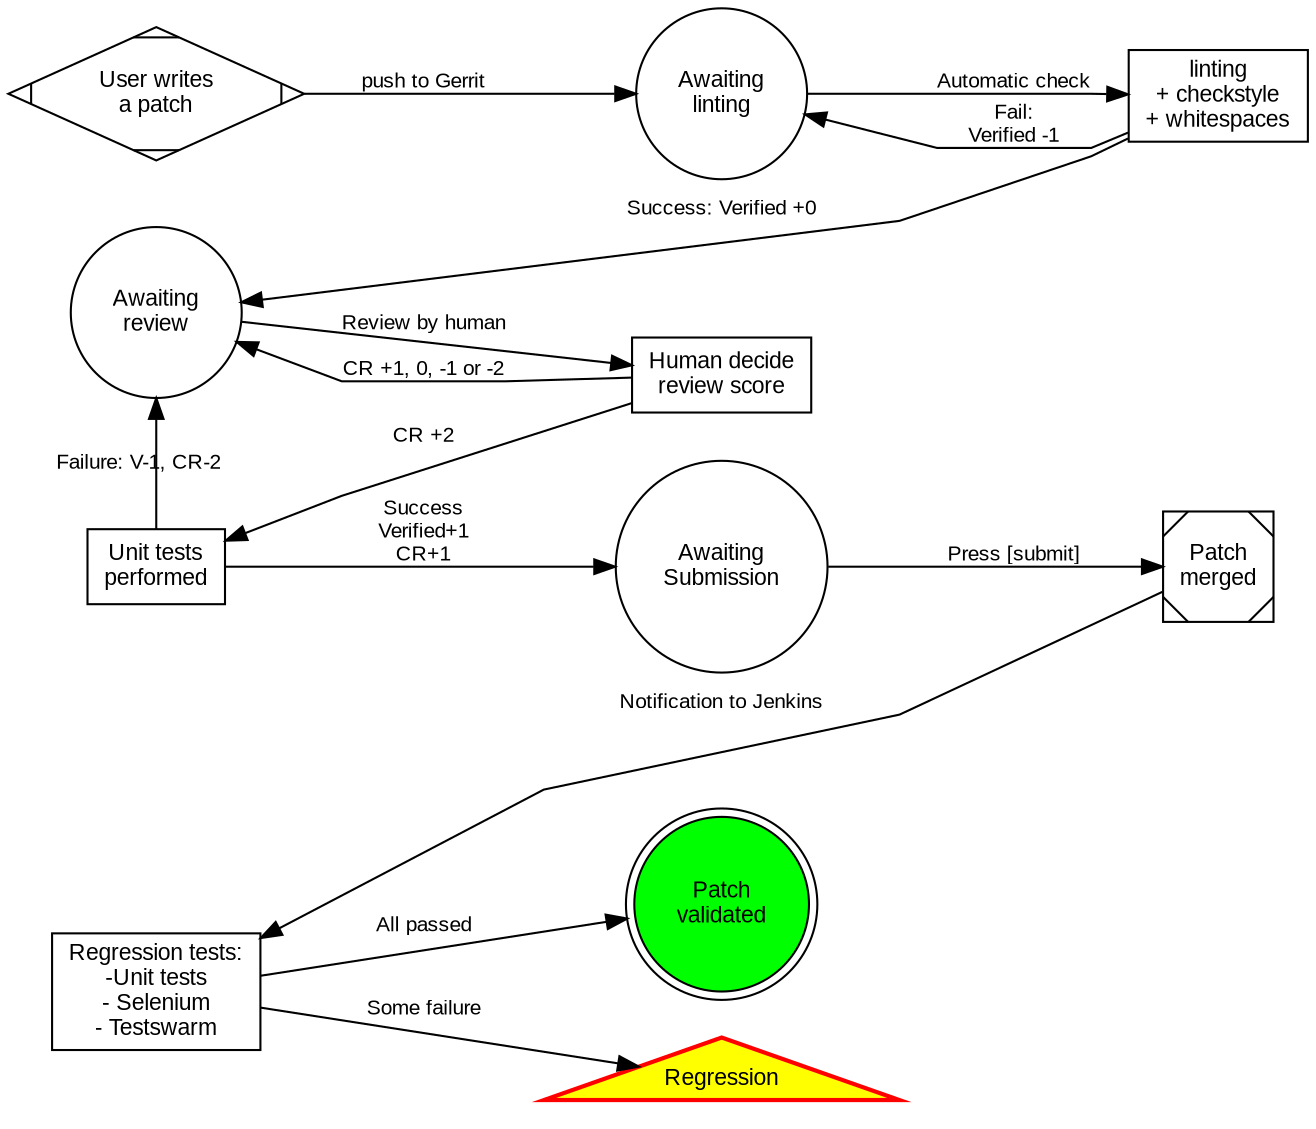 digraph ci_workflow {

	graph [ fontname=Arial, fontsize=12, splines=polyline ]
	node  [ fontname=Arial, fontsize=11 ]
	edge  [ fontname=Arial, fontsize=10 ]

	// From left to right
    rankdir=LR;
	// Default shape
	node [shape = circle];

	START [shape=Mdiamond label = "User writes\na patch" ];
	WAIT_LINT   [ label = "Awaiting\nlinting" ];
	START -> WAIT_LINT [ label = "push to Gerrit" ]

	WAIT_LINT -> LINT_CHECK [ label = "Automatic check" ];

	LINT_CHECK  [ shape=rect label = "linting\n+ checkstyle\n+ whitespaces" ];
	LINT_CHECK -> WAIT_LINT [ label = "Fail:\nVerified -1" ];
	LINT_CHECK -> LINTED [ label = "Success: Verified +0" constraint=false ];

	LINTED [ label = "Awaiting\nreview" ];

	REVIEW [ shape=rect label = "Human decide\nreview score" ];
	LINTED -> REVIEW [ label = "Review by human" ];
	REVIEW -> LINTED [ label = "CR +1, 0, -1 or -2" ];

	UNIT_TESTS [ shape=rect label = "Unit tests\nperformed" ];
	REVIEW -> UNIT_TESTS [ label = "CR +2" constraint=false];

	UNIT_TESTS -> LINTED [ label = "Failure: V-1, CR-2" constraint=false];

	UNIT_TESTS -> WAIT_SUBMIT [ label = "Success\nVerified+1\nCR+1" ];

	PATCH_MERGED [shape=Msquare label = "Patch\nmerged" ];

	WAIT_SUBMIT -> PATCH_MERGED [ label = "Press [submit]" ];
	WAIT_SUBMIT [ label ="Awaiting\nSubmission" ];


	REGRESSION_TESTS [
		shape=rect
		label="Regression tests:\n-Unit tests\n- Selenium\n- Testswarm"
	];
	PATCH_MERGED -> REGRESSION_TESTS [ label="Notification to Jenkins" constraint=false ];

	SUCCESS [
		label="Patch\nvalidated"
		shape=doublecircle
		style="filled"
		fillcolor="green"
	];
	REGRESSION_TESTS -> SUCCESS [ label="All passed" ];

	REGRESSION [
		label="Regression"
		shape=triangle
		style="filled,bold"
		fillcolor="yellow"
		color="red"
	];
	REGRESSION_TESTS -> REGRESSION [ label="Some failure" ];
}
